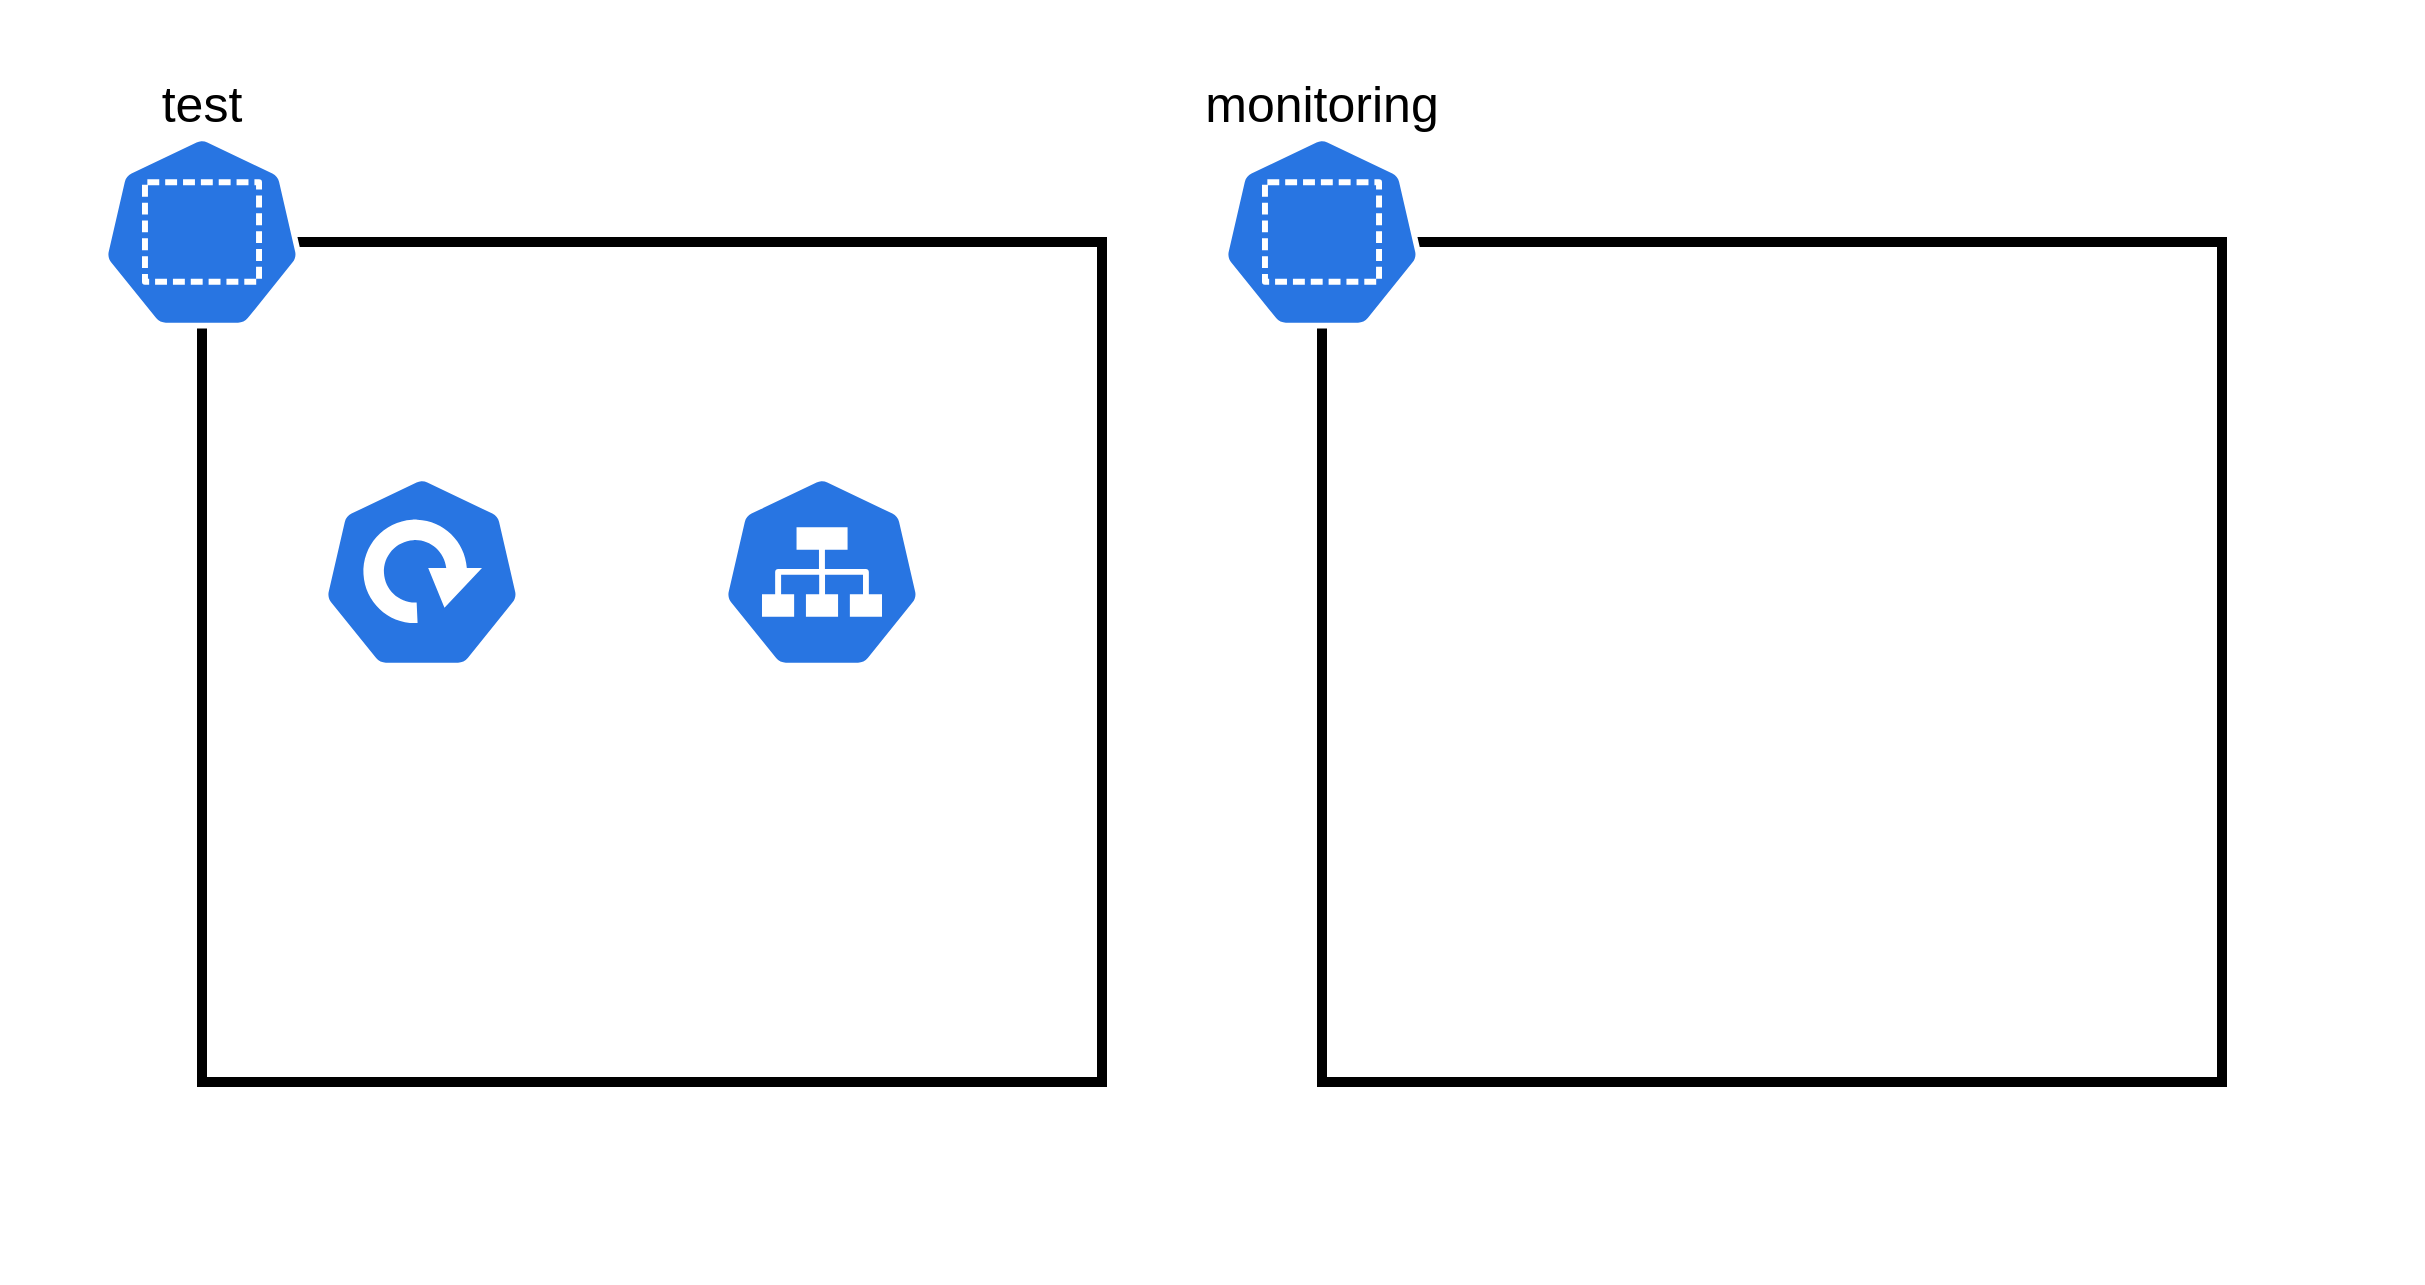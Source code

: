 <mxfile>
    <diagram id="45JsvcrkFTSrZV0CWyaB" name="Page-1">
        <mxGraphModel dx="1378" dy="927" grid="1" gridSize="10" guides="1" tooltips="1" connect="1" arrows="1" fold="1" page="1" pageScale="1" pageWidth="827" pageHeight="1169" math="0" shadow="0">
            <root>
                <mxCell id="0"/>
                <mxCell id="1" parent="0"/>
                <mxCell id="5" value="" style="rounded=0;whiteSpace=wrap;html=1;fillColor=#FFFFFF;strokeColor=#FFFFFF;" vertex="1" parent="1">
                    <mxGeometry x="50" y="80" width="1210" height="640" as="geometry"/>
                </mxCell>
                <mxCell id="9" value="" style="rounded=0;whiteSpace=wrap;html=1;fillColor=none;strokeColor=#000000;strokeWidth=5;" vertex="1" parent="1">
                    <mxGeometry x="150" y="200" width="450" height="420" as="geometry"/>
                </mxCell>
                <mxCell id="2" value="" style="html=1;dashed=0;whitespace=wrap;fillColor=#2875E2;strokeColor=#ffffff;points=[[0.005,0.63,0],[0.1,0.2,0],[0.9,0.2,0],[0.5,0,0],[0.995,0.63,0],[0.72,0.99,0],[0.5,1,0],[0.28,0.99,0]];shape=mxgraph.kubernetes.icon;prIcon=deploy" vertex="1" parent="1">
                    <mxGeometry x="210" y="316" width="100" height="98" as="geometry"/>
                </mxCell>
                <mxCell id="3" value="" style="html=1;dashed=0;whitespace=wrap;fillColor=#2875E2;strokeColor=#ffffff;points=[[0.005,0.63,0],[0.1,0.2,0],[0.9,0.2,0],[0.5,0,0],[0.995,0.63,0],[0.72,0.99,0],[0.5,1,0],[0.28,0.99,0]];shape=mxgraph.kubernetes.icon;prIcon=svc" vertex="1" parent="1">
                    <mxGeometry x="410" y="307" width="100" height="116" as="geometry"/>
                </mxCell>
                <mxCell id="7" value="&lt;font style=&quot;font-size: 25px&quot; color=&quot;#000000&quot;&gt;test&lt;/font&gt;" style="text;html=1;strokeColor=none;fillColor=none;align=center;verticalAlign=middle;whiteSpace=wrap;rounded=0;" vertex="1" parent="1">
                    <mxGeometry x="115" y="110" width="70" height="40" as="geometry"/>
                </mxCell>
                <mxCell id="8" value="&lt;font color=&quot;#000000&quot;&gt;&lt;span style=&quot;font-size: 25px&quot;&gt;monitoring&lt;/span&gt;&lt;/font&gt;" style="text;html=1;strokeColor=none;fillColor=none;align=center;verticalAlign=middle;whiteSpace=wrap;rounded=0;" vertex="1" parent="1">
                    <mxGeometry x="640" y="110" width="140" height="40" as="geometry"/>
                </mxCell>
                <mxCell id="4" value="" style="html=1;dashed=0;whitespace=wrap;fillColor=#2875E2;strokeColor=#ffffff;points=[[0.005,0.63,0],[0.1,0.2,0],[0.9,0.2,0],[0.5,0,0],[0.995,0.63,0],[0.72,0.99,0],[0.5,1,0],[0.28,0.99,0]];shape=mxgraph.kubernetes.icon;prIcon=ns" vertex="1" parent="1">
                    <mxGeometry x="100" y="140" width="100" height="110" as="geometry"/>
                </mxCell>
                <mxCell id="10" value="" style="rounded=0;whiteSpace=wrap;html=1;fillColor=none;strokeColor=#000000;strokeWidth=5;" vertex="1" parent="1">
                    <mxGeometry x="710" y="200" width="450" height="420" as="geometry"/>
                </mxCell>
                <mxCell id="6" value="" style="html=1;dashed=0;whitespace=wrap;fillColor=#2875E2;strokeColor=#ffffff;points=[[0.005,0.63,0],[0.1,0.2,0],[0.9,0.2,0],[0.5,0,0],[0.995,0.63,0],[0.72,0.99,0],[0.5,1,0],[0.28,0.99,0]];shape=mxgraph.kubernetes.icon;prIcon=ns" vertex="1" parent="1">
                    <mxGeometry x="660" y="140" width="100" height="110" as="geometry"/>
                </mxCell>
            </root>
        </mxGraphModel>
    </diagram>
</mxfile>